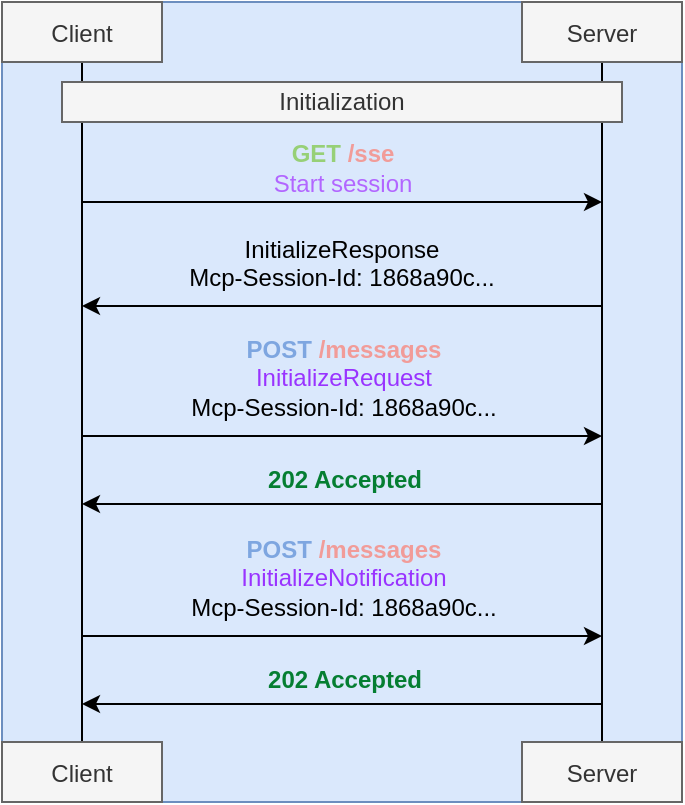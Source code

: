 <mxfile version="26.2.2">
  <diagram name="Page-1" id="123456">
    <mxGraphModel dx="756" dy="576" grid="1" gridSize="10" guides="1" tooltips="1" connect="1" arrows="1" fold="1" page="1" pageScale="1" pageWidth="827" pageHeight="1169" math="0" shadow="0">
      <root>
        <mxCell id="0" />
        <mxCell id="1" parent="0" />
        <mxCell id="bvsU6awOQzSfe4YdC9JR-27" value="" style="rounded=0;whiteSpace=wrap;html=1;fillColor=#dae8fc;strokeColor=#6c8ebf;" vertex="1" parent="1">
          <mxGeometry x="40" y="20" width="340" height="400" as="geometry" />
        </mxCell>
        <mxCell id="bvsU6awOQzSfe4YdC9JR-14" style="edgeStyle=orthogonalEdgeStyle;rounded=0;orthogonalLoop=1;jettySize=auto;html=1;endArrow=none;endFill=1;startFill=0;" edge="1" parent="1" source="2">
          <mxGeometry relative="1" as="geometry">
            <mxPoint x="80" y="400" as="targetPoint" />
          </mxGeometry>
        </mxCell>
        <mxCell id="2" value="Client" style="shape=rectangle;fillColor=#f5f5f5;fontColor=#333333;strokeColor=#666666;" parent="1" vertex="1">
          <mxGeometry x="40" y="20" width="80" height="30" as="geometry" />
        </mxCell>
        <mxCell id="bvsU6awOQzSfe4YdC9JR-15" style="edgeStyle=orthogonalEdgeStyle;rounded=0;orthogonalLoop=1;jettySize=auto;html=1;endArrow=none;startFill=0;" edge="1" parent="1" source="3">
          <mxGeometry relative="1" as="geometry">
            <mxPoint x="340" y="400" as="targetPoint" />
          </mxGeometry>
        </mxCell>
        <mxCell id="3" value="Server" style="shape=rectangle;fillColor=#f5f5f5;fontColor=#333333;strokeColor=#666666;" parent="1" vertex="1">
          <mxGeometry x="300" y="20" width="80" height="30" as="geometry" />
        </mxCell>
        <mxCell id="bvsU6awOQzSfe4YdC9JR-16" value="Initialization" style="rounded=0;whiteSpace=wrap;html=1;fillColor=#f5f5f5;fontColor=#333333;strokeColor=#666666;" vertex="1" parent="1">
          <mxGeometry x="70" y="60" width="280" height="20" as="geometry" />
        </mxCell>
        <mxCell id="bvsU6awOQzSfe4YdC9JR-17" value="" style="endArrow=classic;html=1;rounded=0;" edge="1" parent="1">
          <mxGeometry width="50" height="50" relative="1" as="geometry">
            <mxPoint x="80" y="237" as="sourcePoint" />
            <mxPoint x="340" y="237" as="targetPoint" />
          </mxGeometry>
        </mxCell>
        <mxCell id="bvsU6awOQzSfe4YdC9JR-18" value="&lt;span style=&quot;font-family: Helvetica; font-size: 12px; font-style: normal; font-variant-ligatures: normal; font-variant-caps: normal; letter-spacing: normal; orphans: 2; text-indent: 0px; text-transform: none; widows: 2; word-spacing: 0px; -webkit-text-stroke-width: 0px; white-space: normal; text-decoration-thickness: initial; text-decoration-style: initial; text-decoration-color: initial; float: none; display: inline !important;&quot;&gt;&lt;font style=&quot;color: rgb(126, 166, 224);&quot;&gt;&lt;b style=&quot;&quot;&gt;POST&lt;/b&gt;&lt;/font&gt;&lt;/span&gt;&lt;span style=&quot;color: rgb(0, 0, 0); font-family: Helvetica; font-size: 12px; font-style: normal; font-variant-ligatures: normal; font-variant-caps: normal; font-weight: 400; letter-spacing: normal; orphans: 2; text-indent: 0px; text-transform: none; widows: 2; word-spacing: 0px; -webkit-text-stroke-width: 0px; white-space: normal; text-decoration-thickness: initial; text-decoration-style: initial; text-decoration-color: initial; float: none; display: inline !important;&quot;&gt; &lt;/span&gt;&lt;span style=&quot;font-family: Helvetica; font-size: 12px; font-style: normal; font-variant-ligatures: normal; font-variant-caps: normal; letter-spacing: normal; orphans: 2; text-indent: 0px; text-transform: none; widows: 2; word-spacing: 0px; -webkit-text-stroke-width: 0px; white-space: normal; text-decoration-thickness: initial; text-decoration-style: initial; text-decoration-color: initial; float: none; display: inline !important;&quot;&gt;&lt;font style=&quot;color: rgb(241, 156, 153);&quot;&gt;&lt;b style=&quot;&quot;&gt;/messages&lt;/b&gt;&lt;/font&gt;&lt;/span&gt;&lt;div&gt;&lt;span style=&quot;background-color: transparent;&quot;&gt;&lt;font style=&quot;color: rgb(153, 51, 255);&quot;&gt;InitializeRequest&lt;/font&gt;&lt;/span&gt;&lt;/div&gt;&lt;div&gt;Mcp-Session-Id: 1868a90c...&lt;span style=&quot;background-color: transparent;&quot;&gt;&lt;/span&gt;&lt;/div&gt;" style="text;whiteSpace=wrap;html=1;fillColor=none;align=center;" vertex="1" parent="1">
          <mxGeometry x="132" y="180" width="158" height="50" as="geometry" />
        </mxCell>
        <mxCell id="bvsU6awOQzSfe4YdC9JR-19" value="" style="endArrow=classic;html=1;rounded=0;" edge="1" parent="1">
          <mxGeometry width="50" height="50" relative="1" as="geometry">
            <mxPoint x="80" y="120" as="sourcePoint" />
            <mxPoint x="340" y="120" as="targetPoint" />
          </mxGeometry>
        </mxCell>
        <mxCell id="bvsU6awOQzSfe4YdC9JR-21" value="&lt;font style=&quot;color: rgb(151, 208, 119);&quot;&gt;&lt;b&gt;GET&lt;/b&gt;&lt;/font&gt;&lt;b&gt; &lt;font style=&quot;color: rgb(241, 156, 153);&quot;&gt;/sse&lt;/font&gt;&lt;/b&gt;&lt;div&gt;&lt;font style=&quot;color: rgb(178, 102, 255);&quot;&gt;Start session&lt;/font&gt;&lt;/div&gt;" style="text;html=1;align=center;verticalAlign=middle;resizable=0;points=[];autosize=1;strokeColor=none;fillColor=none;" vertex="1" parent="1">
          <mxGeometry x="165" y="83" width="90" height="40" as="geometry" />
        </mxCell>
        <mxCell id="bvsU6awOQzSfe4YdC9JR-22" value="&lt;font style=&quot;color: rgb(154, 199, 191);&quot;&gt;&lt;span style=&quot;font-family: Helvetica; font-size: 12px; font-style: normal; font-variant-ligatures: normal; font-variant-caps: normal; font-weight: 400; letter-spacing: normal; orphans: 2; text-indent: 0px; text-transform: none; widows: 2; word-spacing: 0px; -webkit-text-stroke-width: 0px; white-space: normal; text-decoration-thickness: initial; text-decoration-style: initial; text-decoration-color: initial; float: none; display: inline !important; color: rgb(0, 0, 0);&quot;&gt;InitializeResponse&lt;/span&gt;&lt;br style=&quot;forced-color-adjust: none; font-family: Helvetica; font-size: 12px; font-style: normal; font-variant-ligatures: normal; font-variant-caps: normal; font-weight: 400; letter-spacing: normal; orphans: 2; text-indent: 0px; text-transform: none; widows: 2; word-spacing: 0px; -webkit-text-stroke-width: 0px; white-space: normal; text-decoration-thickness: initial; text-decoration-style: initial; text-decoration-color: initial; color: rgb(0, 0, 0);&quot;&gt;&lt;span style=&quot;font-family: Helvetica; font-size: 12px; font-style: normal; font-variant-ligatures: normal; font-variant-caps: normal; font-weight: 400; letter-spacing: normal; orphans: 2; text-indent: 0px; text-transform: none; widows: 2; word-spacing: 0px; -webkit-text-stroke-width: 0px; white-space: normal; text-decoration-thickness: initial; text-decoration-style: initial; text-decoration-color: initial; float: none; display: inline !important; color: rgb(0, 0, 0);&quot;&gt;Mcp-Session-Id: 1868a90c...&lt;/span&gt;&lt;/font&gt;&lt;div&gt;&lt;br&gt;&lt;/div&gt;" style="text;whiteSpace=wrap;html=1;align=center;" vertex="1" parent="1">
          <mxGeometry x="130" y="130" width="160" height="44" as="geometry" />
        </mxCell>
        <mxCell id="bvsU6awOQzSfe4YdC9JR-23" value="" style="endArrow=classic;html=1;rounded=0;" edge="1" parent="1">
          <mxGeometry width="50" height="50" relative="1" as="geometry">
            <mxPoint x="340" y="172" as="sourcePoint" />
            <mxPoint x="80" y="172" as="targetPoint" />
          </mxGeometry>
        </mxCell>
        <mxCell id="bvsU6awOQzSfe4YdC9JR-28" value="" style="endArrow=classic;html=1;rounded=0;" edge="1" parent="1">
          <mxGeometry width="50" height="50" relative="1" as="geometry">
            <mxPoint x="340" y="271" as="sourcePoint" />
            <mxPoint x="80" y="271" as="targetPoint" />
          </mxGeometry>
        </mxCell>
        <mxCell id="bvsU6awOQzSfe4YdC9JR-29" value="&lt;font style=&quot;color: light-dark(rgb(5, 126, 50), rgb(58, 117, 107));&quot;&gt;&lt;b&gt;202 Accepted&lt;/b&gt;&lt;/font&gt;" style="text;html=1;align=center;verticalAlign=middle;resizable=0;points=[];autosize=1;strokeColor=none;fillColor=none;" vertex="1" parent="1">
          <mxGeometry x="161" y="244" width="100" height="30" as="geometry" />
        </mxCell>
        <mxCell id="bvsU6awOQzSfe4YdC9JR-32" value="" style="endArrow=classic;html=1;rounded=0;" edge="1" parent="1">
          <mxGeometry width="50" height="50" relative="1" as="geometry">
            <mxPoint x="80" y="337" as="sourcePoint" />
            <mxPoint x="340" y="337" as="targetPoint" />
          </mxGeometry>
        </mxCell>
        <mxCell id="bvsU6awOQzSfe4YdC9JR-33" value="&lt;span style=&quot;font-family: Helvetica; font-size: 12px; font-style: normal; font-variant-ligatures: normal; font-variant-caps: normal; letter-spacing: normal; orphans: 2; text-indent: 0px; text-transform: none; widows: 2; word-spacing: 0px; -webkit-text-stroke-width: 0px; white-space: normal; text-decoration-thickness: initial; text-decoration-style: initial; text-decoration-color: initial; float: none; display: inline !important;&quot;&gt;&lt;font style=&quot;color: rgb(126, 166, 224);&quot;&gt;&lt;b style=&quot;&quot;&gt;POST&lt;/b&gt;&lt;/font&gt;&lt;/span&gt;&lt;span style=&quot;color: rgb(0, 0, 0); font-family: Helvetica; font-size: 12px; font-style: normal; font-variant-ligatures: normal; font-variant-caps: normal; font-weight: 400; letter-spacing: normal; orphans: 2; text-indent: 0px; text-transform: none; widows: 2; word-spacing: 0px; -webkit-text-stroke-width: 0px; white-space: normal; text-decoration-thickness: initial; text-decoration-style: initial; text-decoration-color: initial; float: none; display: inline !important;&quot;&gt; &lt;/span&gt;&lt;span style=&quot;font-family: Helvetica; font-size: 12px; font-style: normal; font-variant-ligatures: normal; font-variant-caps: normal; letter-spacing: normal; orphans: 2; text-indent: 0px; text-transform: none; widows: 2; word-spacing: 0px; -webkit-text-stroke-width: 0px; white-space: normal; text-decoration-thickness: initial; text-decoration-style: initial; text-decoration-color: initial; float: none; display: inline !important;&quot;&gt;&lt;font style=&quot;color: rgb(241, 156, 153);&quot;&gt;&lt;b style=&quot;&quot;&gt;/messages&lt;/b&gt;&lt;/font&gt;&lt;/span&gt;&lt;div&gt;&lt;span style=&quot;background-color: transparent;&quot;&gt;&lt;font style=&quot;color: rgb(153, 51, 255);&quot;&gt;InitializeNotification&lt;/font&gt;&lt;/span&gt;&lt;/div&gt;&lt;div&gt;Mcp-Session-Id: 1868a90c...&lt;span style=&quot;background-color: transparent;&quot;&gt;&lt;/span&gt;&lt;/div&gt;" style="text;whiteSpace=wrap;html=1;fillColor=none;align=center;" vertex="1" parent="1">
          <mxGeometry x="132" y="280" width="158" height="50" as="geometry" />
        </mxCell>
        <mxCell id="bvsU6awOQzSfe4YdC9JR-34" value="" style="endArrow=classic;html=1;rounded=0;" edge="1" parent="1">
          <mxGeometry width="50" height="50" relative="1" as="geometry">
            <mxPoint x="340" y="371" as="sourcePoint" />
            <mxPoint x="80" y="371" as="targetPoint" />
          </mxGeometry>
        </mxCell>
        <mxCell id="bvsU6awOQzSfe4YdC9JR-35" value="&lt;font style=&quot;color: light-dark(rgb(5, 126, 50), rgb(58, 117, 107));&quot;&gt;&lt;b&gt;202 Accepted&lt;/b&gt;&lt;/font&gt;" style="text;html=1;align=center;verticalAlign=middle;resizable=0;points=[];autosize=1;strokeColor=none;fillColor=none;" vertex="1" parent="1">
          <mxGeometry x="161" y="344" width="100" height="30" as="geometry" />
        </mxCell>
        <mxCell id="bvsU6awOQzSfe4YdC9JR-36" value="Client" style="shape=rectangle;fillColor=#f5f5f5;fontColor=#333333;strokeColor=#666666;" vertex="1" parent="1">
          <mxGeometry x="40" y="390" width="80" height="30" as="geometry" />
        </mxCell>
        <mxCell id="bvsU6awOQzSfe4YdC9JR-37" value="Server" style="shape=rectangle;fillColor=#f5f5f5;fontColor=#333333;strokeColor=#666666;" vertex="1" parent="1">
          <mxGeometry x="300" y="390" width="80" height="30" as="geometry" />
        </mxCell>
      </root>
    </mxGraphModel>
  </diagram>
</mxfile>
